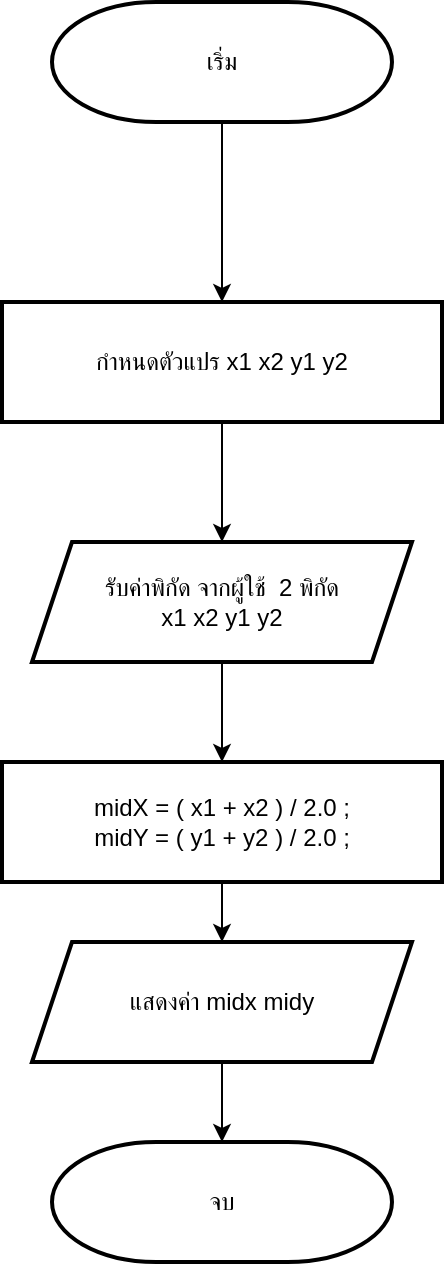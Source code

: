 <mxfile version="25.0.2">
  <diagram name="Page-1" id="CsKRAwJR3TSypYkYut07">
    <mxGraphModel dx="2003" dy="913" grid="1" gridSize="10" guides="1" tooltips="1" connect="1" arrows="1" fold="1" page="0" pageScale="1" pageWidth="827" pageHeight="1169" math="0" shadow="0">
      <root>
        <mxCell id="0" />
        <mxCell id="1" parent="0" />
        <mxCell id="X9Xue8OuUsxz-AgJ4byZ-3" value="" style="edgeStyle=orthogonalEdgeStyle;rounded=0;orthogonalLoop=1;jettySize=auto;html=1;" parent="1" source="X9Xue8OuUsxz-AgJ4byZ-1" target="X9Xue8OuUsxz-AgJ4byZ-2" edge="1">
          <mxGeometry relative="1" as="geometry" />
        </mxCell>
        <mxCell id="X9Xue8OuUsxz-AgJ4byZ-1" value="เริ่ม" style="strokeWidth=2;html=1;shape=mxgraph.flowchart.terminator;whiteSpace=wrap;" parent="1" vertex="1">
          <mxGeometry x="325" y="320" width="170" height="60" as="geometry" />
        </mxCell>
        <mxCell id="X9Xue8OuUsxz-AgJ4byZ-5" value="" style="edgeStyle=orthogonalEdgeStyle;rounded=0;orthogonalLoop=1;jettySize=auto;html=1;" parent="1" source="X9Xue8OuUsxz-AgJ4byZ-2" target="X9Xue8OuUsxz-AgJ4byZ-4" edge="1">
          <mxGeometry relative="1" as="geometry" />
        </mxCell>
        <mxCell id="X9Xue8OuUsxz-AgJ4byZ-2" value="กำหนดตัวแปร x1 x2 y1 y2" style="whiteSpace=wrap;html=1;strokeWidth=2;" parent="1" vertex="1">
          <mxGeometry x="300" y="470" width="220" height="60" as="geometry" />
        </mxCell>
        <mxCell id="jJiO212ROFI-YR2m6ZTe-38" value="" style="edgeStyle=orthogonalEdgeStyle;rounded=0;orthogonalLoop=1;jettySize=auto;html=1;" edge="1" parent="1" source="X9Xue8OuUsxz-AgJ4byZ-4" target="jJiO212ROFI-YR2m6ZTe-36">
          <mxGeometry relative="1" as="geometry" />
        </mxCell>
        <mxCell id="X9Xue8OuUsxz-AgJ4byZ-4" value="รับค่าพิกัด จากผู้ใช้&amp;nbsp; 2 พิกัด&lt;div&gt;x1 x2 y1 y2&lt;br&gt;&lt;/div&gt;" style="shape=parallelogram;perimeter=parallelogramPerimeter;whiteSpace=wrap;html=1;fixedSize=1;strokeWidth=2;" parent="1" vertex="1">
          <mxGeometry x="315" y="590" width="190" height="60" as="geometry" />
        </mxCell>
        <mxCell id="X9Xue8OuUsxz-AgJ4byZ-20" value="" style="edgeStyle=orthogonalEdgeStyle;rounded=0;orthogonalLoop=1;jettySize=auto;html=1;" parent="1" edge="1">
          <mxGeometry relative="1" as="geometry">
            <mxPoint x="660" y="780" as="sourcePoint" />
          </mxGeometry>
        </mxCell>
        <mxCell id="X9Xue8OuUsxz-AgJ4byZ-23" value="" style="edgeStyle=orthogonalEdgeStyle;rounded=0;orthogonalLoop=1;jettySize=auto;html=1;" parent="1" edge="1">
          <mxGeometry relative="1" as="geometry">
            <mxPoint x="660" y="880" as="sourcePoint" />
          </mxGeometry>
        </mxCell>
        <mxCell id="X9Xue8OuUsxz-AgJ4byZ-24" value="" style="edgeStyle=orthogonalEdgeStyle;rounded=0;orthogonalLoop=1;jettySize=auto;html=1;" parent="1" edge="1">
          <mxGeometry relative="1" as="geometry">
            <mxPoint x="660" y="980" as="sourcePoint" />
          </mxGeometry>
        </mxCell>
        <mxCell id="jJiO212ROFI-YR2m6ZTe-34" value="จบ" style="strokeWidth=2;html=1;shape=mxgraph.flowchart.terminator;whiteSpace=wrap;" vertex="1" parent="1">
          <mxGeometry x="325" y="890" width="170" height="60" as="geometry" />
        </mxCell>
        <mxCell id="jJiO212ROFI-YR2m6ZTe-40" value="" style="edgeStyle=orthogonalEdgeStyle;rounded=0;orthogonalLoop=1;jettySize=auto;html=1;" edge="1" parent="1" source="jJiO212ROFI-YR2m6ZTe-36" target="jJiO212ROFI-YR2m6ZTe-39">
          <mxGeometry relative="1" as="geometry" />
        </mxCell>
        <mxCell id="jJiO212ROFI-YR2m6ZTe-36" value="&lt;div&gt;midX = ( x1 + x2 ) / 2.0 ;&lt;/div&gt;&lt;div&gt;midY = ( y1 + y2 ) / 2.0 ;&lt;/div&gt;" style="whiteSpace=wrap;html=1;strokeWidth=2;" vertex="1" parent="1">
          <mxGeometry x="300" y="700" width="220" height="60" as="geometry" />
        </mxCell>
        <mxCell id="jJiO212ROFI-YR2m6ZTe-41" value="" style="edgeStyle=orthogonalEdgeStyle;rounded=0;orthogonalLoop=1;jettySize=auto;html=1;" edge="1" parent="1" source="jJiO212ROFI-YR2m6ZTe-39" target="jJiO212ROFI-YR2m6ZTe-34">
          <mxGeometry relative="1" as="geometry" />
        </mxCell>
        <mxCell id="jJiO212ROFI-YR2m6ZTe-39" value="&lt;div&gt;แสดงค่า midx midy&lt;/div&gt;" style="shape=parallelogram;perimeter=parallelogramPerimeter;whiteSpace=wrap;html=1;fixedSize=1;strokeWidth=2;" vertex="1" parent="1">
          <mxGeometry x="315" y="790" width="190" height="60" as="geometry" />
        </mxCell>
      </root>
    </mxGraphModel>
  </diagram>
</mxfile>

